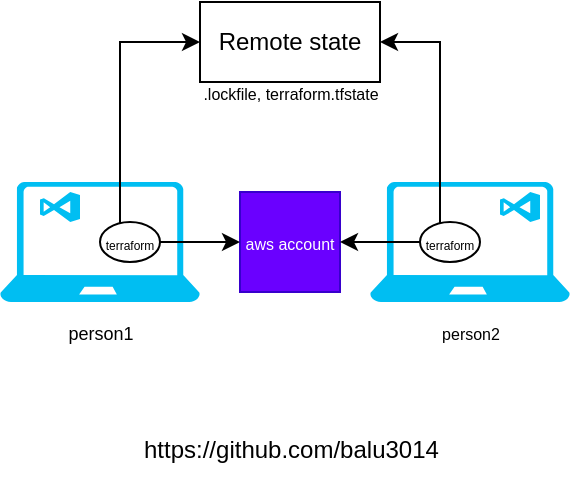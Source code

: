 <mxfile version="24.7.5">
  <diagram name="Page-1" id="kYyLta8YQiJNTjLsi9yw">
    <mxGraphModel dx="668" dy="391" grid="1" gridSize="10" guides="1" tooltips="1" connect="1" arrows="1" fold="1" page="1" pageScale="1" pageWidth="850" pageHeight="1100" math="0" shadow="0">
      <root>
        <mxCell id="0" />
        <mxCell id="1" parent="0" />
        <mxCell id="fmsruUyn6PjPIy5HjAz1-1" value="" style="verticalLabelPosition=bottom;html=1;verticalAlign=top;align=center;strokeColor=none;fillColor=#00BEF2;shape=mxgraph.azure.laptop;pointerEvents=1;" parent="1" vertex="1">
          <mxGeometry x="190" y="180" width="100" height="60" as="geometry" />
        </mxCell>
        <mxCell id="fmsruUyn6PjPIy5HjAz1-2" value="" style="verticalLabelPosition=bottom;html=1;verticalAlign=top;align=center;strokeColor=none;fillColor=#00BEF2;shape=mxgraph.azure.laptop;pointerEvents=1;" parent="1" vertex="1">
          <mxGeometry x="375" y="180" width="100" height="60" as="geometry" />
        </mxCell>
        <mxCell id="fmsruUyn6PjPIy5HjAz1-3" value="&lt;font style=&quot;font-size: 8px;&quot;&gt;aws account&lt;/font&gt;" style="whiteSpace=wrap;html=1;aspect=fixed;fillColor=#6a00ff;strokeColor=#3700CC;fontColor=#ffffff;" parent="1" vertex="1">
          <mxGeometry x="310" y="185" width="50" height="50" as="geometry" />
        </mxCell>
        <mxCell id="fmsruUyn6PjPIy5HjAz1-4" value="" style="verticalLabelPosition=bottom;html=1;verticalAlign=top;align=center;strokeColor=none;fillColor=#00BEF2;shape=mxgraph.azure.visual_studio_online;" parent="1" vertex="1">
          <mxGeometry x="210" y="185" width="20" height="15" as="geometry" />
        </mxCell>
        <mxCell id="fmsruUyn6PjPIy5HjAz1-5" value="" style="verticalLabelPosition=bottom;html=1;verticalAlign=top;align=center;strokeColor=none;fillColor=#00BEF2;shape=mxgraph.azure.visual_studio_online;" parent="1" vertex="1">
          <mxGeometry x="440" y="185" width="20" height="15" as="geometry" />
        </mxCell>
        <mxCell id="fmsruUyn6PjPIy5HjAz1-8" style="edgeStyle=orthogonalEdgeStyle;rounded=0;orthogonalLoop=1;jettySize=auto;html=1;entryX=0;entryY=0.5;entryDx=0;entryDy=0;" parent="1" source="fmsruUyn6PjPIy5HjAz1-6" target="fmsruUyn6PjPIy5HjAz1-3" edge="1">
          <mxGeometry relative="1" as="geometry" />
        </mxCell>
        <mxCell id="fmsruUyn6PjPIy5HjAz1-20" style="edgeStyle=orthogonalEdgeStyle;rounded=0;orthogonalLoop=1;jettySize=auto;html=1;entryX=0;entryY=0.5;entryDx=0;entryDy=0;" parent="1" source="fmsruUyn6PjPIy5HjAz1-6" target="fmsruUyn6PjPIy5HjAz1-15" edge="1">
          <mxGeometry relative="1" as="geometry">
            <Array as="points">
              <mxPoint x="250" y="110" />
            </Array>
          </mxGeometry>
        </mxCell>
        <mxCell id="fmsruUyn6PjPIy5HjAz1-6" value="&lt;font style=&quot;font-size: 6px;&quot;&gt;terraform&lt;/font&gt;" style="ellipse;whiteSpace=wrap;html=1;" parent="1" vertex="1">
          <mxGeometry x="240" y="200" width="30" height="20" as="geometry" />
        </mxCell>
        <mxCell id="fmsruUyn6PjPIy5HjAz1-12" style="edgeStyle=orthogonalEdgeStyle;rounded=0;orthogonalLoop=1;jettySize=auto;html=1;entryX=1;entryY=0.5;entryDx=0;entryDy=0;" parent="1" source="fmsruUyn6PjPIy5HjAz1-7" target="fmsruUyn6PjPIy5HjAz1-3" edge="1">
          <mxGeometry relative="1" as="geometry" />
        </mxCell>
        <mxCell id="fmsruUyn6PjPIy5HjAz1-21" style="edgeStyle=orthogonalEdgeStyle;rounded=0;orthogonalLoop=1;jettySize=auto;html=1;entryX=1;entryY=0.5;entryDx=0;entryDy=0;" parent="1" source="fmsruUyn6PjPIy5HjAz1-7" target="fmsruUyn6PjPIy5HjAz1-15" edge="1">
          <mxGeometry relative="1" as="geometry">
            <Array as="points">
              <mxPoint x="410" y="110" />
            </Array>
          </mxGeometry>
        </mxCell>
        <mxCell id="fmsruUyn6PjPIy5HjAz1-7" value="&lt;font style=&quot;font-size: 6px;&quot;&gt;terraform&lt;/font&gt;" style="ellipse;whiteSpace=wrap;html=1;" parent="1" vertex="1">
          <mxGeometry x="400" y="200" width="30" height="20" as="geometry" />
        </mxCell>
        <mxCell id="fmsruUyn6PjPIy5HjAz1-13" value="&lt;font style=&quot;font-size: 9px;&quot;&gt;person1&lt;/font&gt;" style="text;html=1;align=center;verticalAlign=middle;resizable=0;points=[];autosize=1;strokeColor=none;fillColor=none;" parent="1" vertex="1">
          <mxGeometry x="210" y="240" width="60" height="30" as="geometry" />
        </mxCell>
        <mxCell id="fmsruUyn6PjPIy5HjAz1-14" value="&lt;font style=&quot;font-size: 8px;&quot;&gt;person2&lt;/font&gt;" style="text;html=1;align=center;verticalAlign=middle;resizable=0;points=[];autosize=1;strokeColor=none;fillColor=none;" parent="1" vertex="1">
          <mxGeometry x="400" y="240" width="50" height="30" as="geometry" />
        </mxCell>
        <mxCell id="fmsruUyn6PjPIy5HjAz1-15" value="Remote state" style="rounded=0;whiteSpace=wrap;html=1;" parent="1" vertex="1">
          <mxGeometry x="290" y="90" width="90" height="40" as="geometry" />
        </mxCell>
        <mxCell id="fmsruUyn6PjPIy5HjAz1-22" value="&lt;font style=&quot;font-size: 8px;&quot;&gt;.lockfile, terraform.tfstate&lt;/font&gt;" style="text;html=1;align=center;verticalAlign=middle;resizable=0;points=[];autosize=1;strokeColor=none;fillColor=none;" parent="1" vertex="1">
          <mxGeometry x="280" y="120" width="110" height="30" as="geometry" />
        </mxCell>
        <UserObject label="https://github.com/balu3014" link="https://github.com/balu3014" id="q39h4FeVytVuFilnU690-1">
          <mxCell style="text;whiteSpace=wrap;" vertex="1" parent="1">
            <mxGeometry x="260" y="300" width="180" height="40" as="geometry" />
          </mxCell>
        </UserObject>
      </root>
    </mxGraphModel>
  </diagram>
</mxfile>
